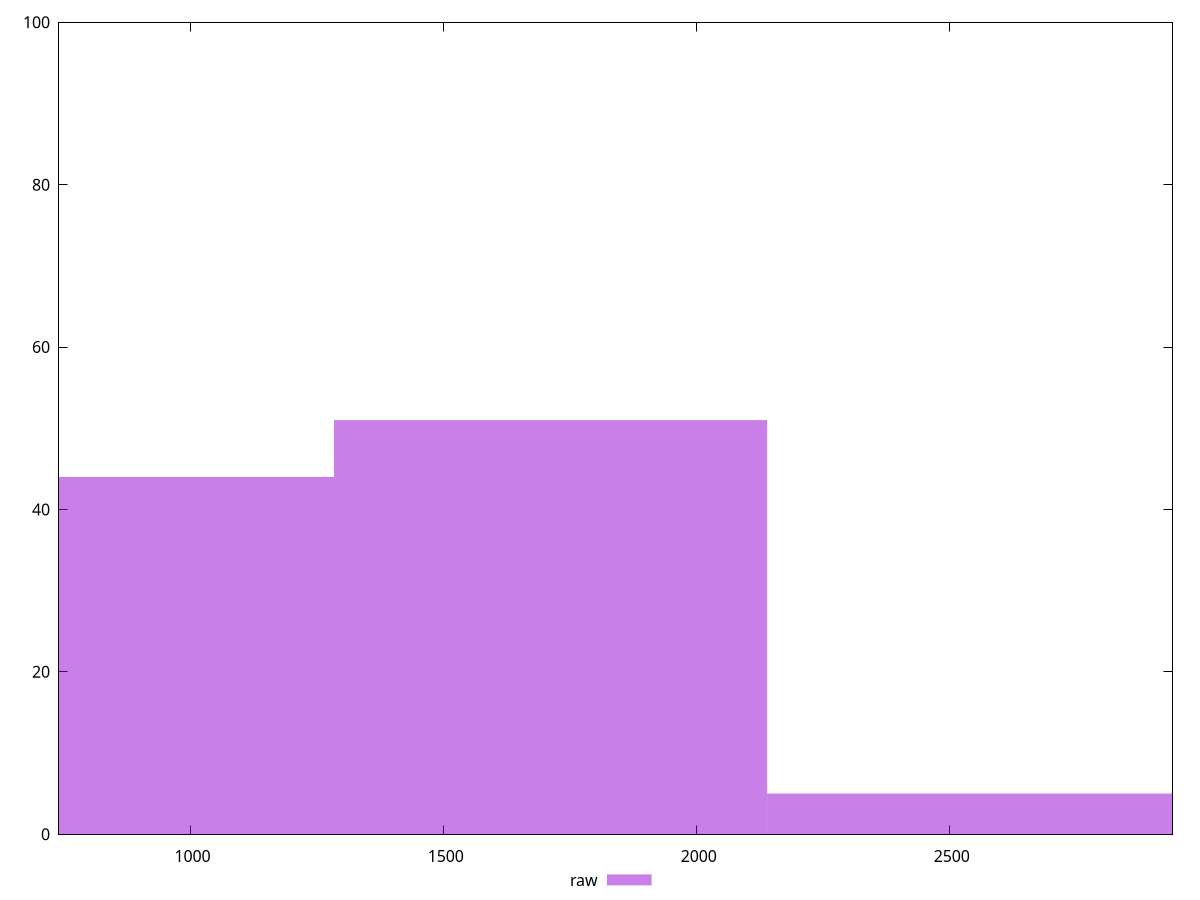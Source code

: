reset

$raw <<EOF
1711.2739062981664 51
855.6369531490832 44
2566.9108594472495 5
EOF

set key outside below
set boxwidth 855.6369531490832
set xrange [740:2940]
set yrange [0:100]
set trange [0:100]
set style fill transparent solid 0.5 noborder
set terminal svg size 640, 490 enhanced background rgb 'white'
set output "reports/report_00028_2021-02-24T12-49-42.674Z/uses-http2/samples/card/raw/histogram.svg"

plot $raw title "raw" with boxes

reset
